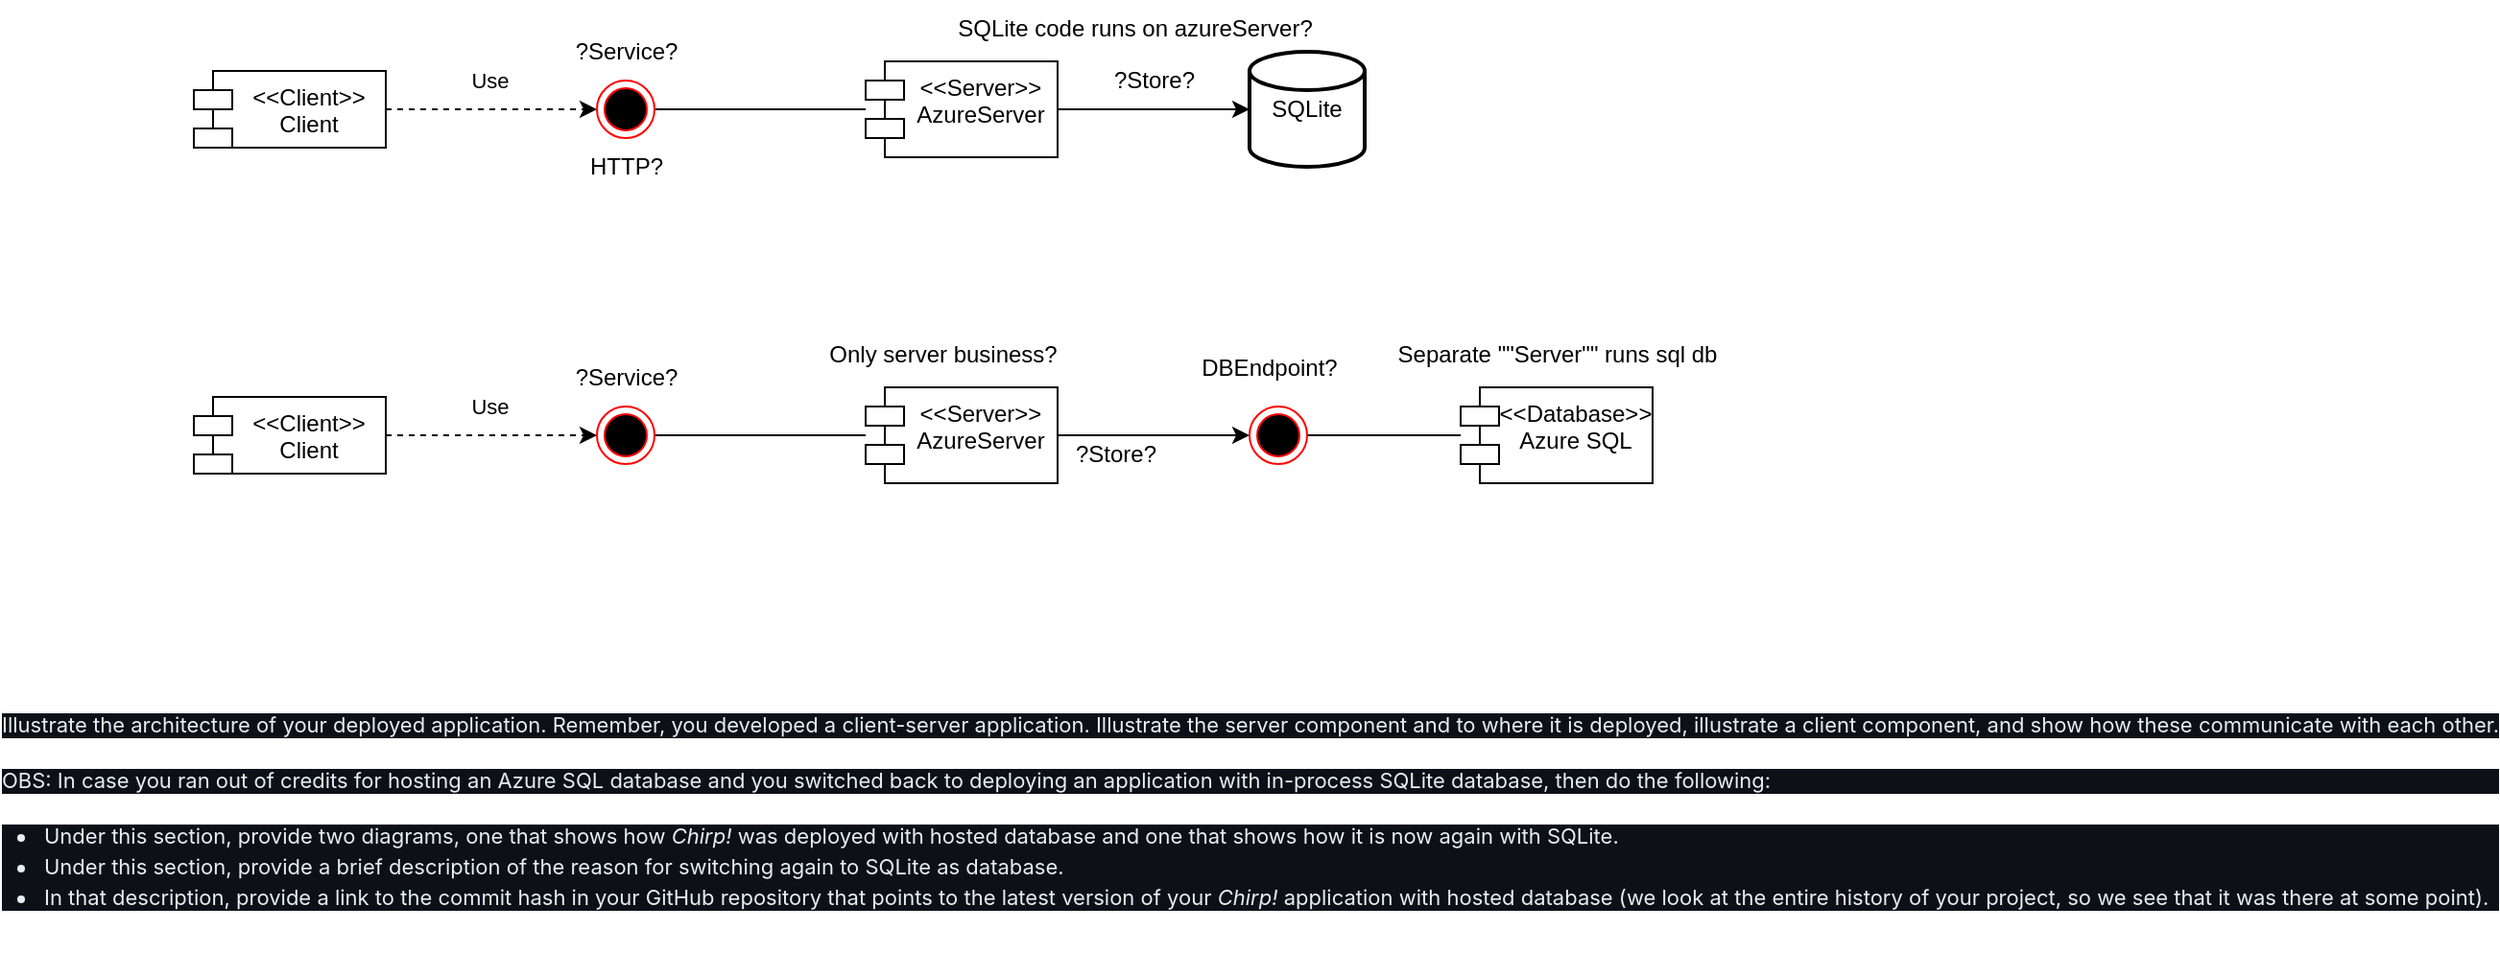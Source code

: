 <mxfile version="22.1.11" type="github">
  <diagram name="Side-1" id="8rPIcWWym98v2iRphj2T">
    <mxGraphModel dx="2049" dy="1103" grid="1" gridSize="10" guides="1" tooltips="1" connect="1" arrows="1" fold="1" page="1" pageScale="1" pageWidth="1169" pageHeight="827" math="0" shadow="0">
      <root>
        <mxCell id="0" />
        <mxCell id="1" parent="0" />
        <mxCell id="IT9XZ9y2QMafSBGKigmm-10" style="edgeStyle=orthogonalEdgeStyle;rounded=0;orthogonalLoop=1;jettySize=auto;html=1;dashed=1;" parent="1" source="IT9XZ9y2QMafSBGKigmm-8" target="IT9XZ9y2QMafSBGKigmm-9" edge="1">
          <mxGeometry relative="1" as="geometry" />
        </mxCell>
        <mxCell id="IT9XZ9y2QMafSBGKigmm-12" value="Use" style="edgeLabel;html=1;align=center;verticalAlign=middle;resizable=0;points=[];" parent="IT9XZ9y2QMafSBGKigmm-10" vertex="1" connectable="0">
          <mxGeometry x="-0.018" y="1" relative="1" as="geometry">
            <mxPoint y="-14" as="offset" />
          </mxGeometry>
        </mxCell>
        <mxCell id="IT9XZ9y2QMafSBGKigmm-8" value="&amp;lt;&amp;lt;Client&amp;gt;&amp;gt;&lt;br&gt;Client" style="shape=module;align=left;spacingLeft=20;align=center;verticalAlign=top;whiteSpace=wrap;html=1;" parent="1" vertex="1">
          <mxGeometry x="70" y="85" width="100" height="40" as="geometry" />
        </mxCell>
        <mxCell id="psXYIKrZSlu_XtemXjqI-2" style="edgeStyle=orthogonalEdgeStyle;rounded=0;orthogonalLoop=1;jettySize=auto;html=1;endArrow=none;endFill=0;" edge="1" parent="1" source="IT9XZ9y2QMafSBGKigmm-9" target="psXYIKrZSlu_XtemXjqI-1">
          <mxGeometry relative="1" as="geometry" />
        </mxCell>
        <mxCell id="IT9XZ9y2QMafSBGKigmm-9" value="" style="ellipse;html=1;shape=endState;fillColor=#000000;strokeColor=#ff0000;" parent="1" vertex="1">
          <mxGeometry x="280" y="90" width="30" height="30" as="geometry" />
        </mxCell>
        <mxCell id="IT9XZ9y2QMafSBGKigmm-15" value="&lt;p style=&quot;box-sizing: border-box; margin-top: 0px; margin-bottom: 16px; color: rgb(230, 237, 243); font-family: -apple-system, BlinkMacSystemFont, &amp;quot;Segoe UI&amp;quot;, &amp;quot;Noto Sans&amp;quot;, Helvetica, Arial, sans-serif, &amp;quot;Apple Color Emoji&amp;quot;, &amp;quot;Segoe UI Emoji&amp;quot;; font-size: 11px; text-align: start; background-color: rgb(13, 17, 23);&quot; dir=&quot;auto&quot;&gt;Illustrate the architecture of your deployed application. Remember, you developed a client-server application. Illustrate the server component and to where it is deployed, illustrate a client component, and show how these communicate with each other.&lt;/p&gt;&lt;p style=&quot;box-sizing: border-box; margin-top: 0px; margin-bottom: 16px; color: rgb(230, 237, 243); font-family: -apple-system, BlinkMacSystemFont, &amp;quot;Segoe UI&amp;quot;, &amp;quot;Noto Sans&amp;quot;, Helvetica, Arial, sans-serif, &amp;quot;Apple Color Emoji&amp;quot;, &amp;quot;Segoe UI Emoji&amp;quot;; font-size: 11px; text-align: start; background-color: rgb(13, 17, 23);&quot; dir=&quot;auto&quot;&gt;OBS: In case you ran out of credits for hosting an Azure SQL database and you switched back to deploying an application with in-process SQLite database, then do the following:&lt;/p&gt;&lt;ul style=&quot;box-sizing: border-box; padding-left: 2em; margin-top: 0px; margin-bottom: 16px; color: rgb(230, 237, 243); font-family: -apple-system, BlinkMacSystemFont, &amp;quot;Segoe UI&amp;quot;, &amp;quot;Noto Sans&amp;quot;, Helvetica, Arial, sans-serif, &amp;quot;Apple Color Emoji&amp;quot;, &amp;quot;Segoe UI Emoji&amp;quot;; font-size: 11px; text-align: start; background-color: rgb(13, 17, 23);&quot; dir=&quot;auto&quot;&gt;&lt;li style=&quot;box-sizing: border-box; font-size: 11px;&quot;&gt;Under this section, provide two diagrams, one that shows how&amp;nbsp;&lt;em style=&quot;box-sizing: border-box; font-size: 11px;&quot;&gt;Chirp!&lt;/em&gt;&amp;nbsp;was deployed with hosted database and one that shows how it is now again with SQLite.&lt;/li&gt;&lt;li style=&quot;box-sizing: border-box; margin-top: 0.25em; font-size: 11px;&quot;&gt;Under this section, provide a brief description of the reason for switching again to SQLite as database.&lt;/li&gt;&lt;li style=&quot;box-sizing: border-box; margin-top: 0.25em; font-size: 11px;&quot;&gt;In that description, provide a link to the commit hash in your GitHub repository that points to the latest version of your&amp;nbsp;&lt;em style=&quot;box-sizing: border-box; font-size: 11px;&quot;&gt;Chirp!&lt;/em&gt;&amp;nbsp;application with hosted database (we look at the entire history of your project, so we see that it was there at some point).&lt;/li&gt;&lt;/ul&gt;" style="text;html=1;align=center;verticalAlign=middle;resizable=0;points=[];autosize=1;strokeColor=none;fillColor=none;fontSize=11;" parent="1" vertex="1">
          <mxGeometry y="414" width="1240" height="130" as="geometry" />
        </mxCell>
        <mxCell id="psXYIKrZSlu_XtemXjqI-5" style="edgeStyle=orthogonalEdgeStyle;rounded=0;orthogonalLoop=1;jettySize=auto;html=1;entryX=0;entryY=0.5;entryDx=0;entryDy=0;entryPerimeter=0;" edge="1" parent="1" source="psXYIKrZSlu_XtemXjqI-1" target="psXYIKrZSlu_XtemXjqI-6">
          <mxGeometry relative="1" as="geometry">
            <mxPoint x="600.0" y="105" as="targetPoint" />
          </mxGeometry>
        </mxCell>
        <mxCell id="psXYIKrZSlu_XtemXjqI-1" value="&amp;lt;&amp;lt;Server&amp;gt;&amp;gt;&lt;br&gt;AzureServer" style="shape=module;align=left;spacingLeft=20;align=center;verticalAlign=top;whiteSpace=wrap;html=1;" vertex="1" parent="1">
          <mxGeometry x="420" y="80" width="100" height="50" as="geometry" />
        </mxCell>
        <mxCell id="psXYIKrZSlu_XtemXjqI-4" value="?Service?" style="text;html=1;align=center;verticalAlign=middle;resizable=0;points=[];autosize=1;strokeColor=none;fillColor=none;" vertex="1" parent="1">
          <mxGeometry x="255" y="60" width="80" height="30" as="geometry" />
        </mxCell>
        <mxCell id="psXYIKrZSlu_XtemXjqI-6" value="SQLite" style="strokeWidth=2;html=1;shape=mxgraph.flowchart.database;whiteSpace=wrap;" vertex="1" parent="1">
          <mxGeometry x="620" y="75" width="60" height="60" as="geometry" />
        </mxCell>
        <mxCell id="psXYIKrZSlu_XtemXjqI-7" value="?Store?" style="text;html=1;align=center;verticalAlign=middle;resizable=0;points=[];autosize=1;strokeColor=none;fillColor=none;" vertex="1" parent="1">
          <mxGeometry x="535" y="75" width="70" height="30" as="geometry" />
        </mxCell>
        <mxCell id="psXYIKrZSlu_XtemXjqI-8" style="edgeStyle=orthogonalEdgeStyle;rounded=0;orthogonalLoop=1;jettySize=auto;html=1;dashed=1;" edge="1" parent="1" source="psXYIKrZSlu_XtemXjqI-10" target="psXYIKrZSlu_XtemXjqI-12">
          <mxGeometry relative="1" as="geometry" />
        </mxCell>
        <mxCell id="psXYIKrZSlu_XtemXjqI-9" value="Use" style="edgeLabel;html=1;align=center;verticalAlign=middle;resizable=0;points=[];" vertex="1" connectable="0" parent="psXYIKrZSlu_XtemXjqI-8">
          <mxGeometry x="-0.018" y="1" relative="1" as="geometry">
            <mxPoint y="-14" as="offset" />
          </mxGeometry>
        </mxCell>
        <mxCell id="psXYIKrZSlu_XtemXjqI-10" value="&amp;lt;&amp;lt;Client&amp;gt;&amp;gt;&lt;br&gt;Client" style="shape=module;align=left;spacingLeft=20;align=center;verticalAlign=top;whiteSpace=wrap;html=1;" vertex="1" parent="1">
          <mxGeometry x="70" y="255" width="100" height="40" as="geometry" />
        </mxCell>
        <mxCell id="psXYIKrZSlu_XtemXjqI-11" style="edgeStyle=orthogonalEdgeStyle;rounded=0;orthogonalLoop=1;jettySize=auto;html=1;endArrow=none;endFill=0;" edge="1" parent="1" source="psXYIKrZSlu_XtemXjqI-12" target="psXYIKrZSlu_XtemXjqI-14">
          <mxGeometry relative="1" as="geometry" />
        </mxCell>
        <mxCell id="psXYIKrZSlu_XtemXjqI-12" value="" style="ellipse;html=1;shape=endState;fillColor=#000000;strokeColor=#ff0000;" vertex="1" parent="1">
          <mxGeometry x="280" y="260" width="30" height="30" as="geometry" />
        </mxCell>
        <mxCell id="psXYIKrZSlu_XtemXjqI-13" style="edgeStyle=orthogonalEdgeStyle;rounded=0;orthogonalLoop=1;jettySize=auto;html=1;entryX=0;entryY=0.5;entryDx=0;entryDy=0;entryPerimeter=0;" edge="1" parent="1" source="psXYIKrZSlu_XtemXjqI-14">
          <mxGeometry relative="1" as="geometry">
            <mxPoint x="620.0" y="275.0" as="targetPoint" />
          </mxGeometry>
        </mxCell>
        <mxCell id="psXYIKrZSlu_XtemXjqI-14" value="&amp;lt;&amp;lt;Server&amp;gt;&amp;gt;&lt;br&gt;AzureServer" style="shape=module;align=left;spacingLeft=20;align=center;verticalAlign=top;whiteSpace=wrap;html=1;" vertex="1" parent="1">
          <mxGeometry x="420" y="250" width="100" height="50" as="geometry" />
        </mxCell>
        <mxCell id="psXYIKrZSlu_XtemXjqI-15" value="?Service?" style="text;html=1;align=center;verticalAlign=middle;resizable=0;points=[];autosize=1;strokeColor=none;fillColor=none;" vertex="1" parent="1">
          <mxGeometry x="255" y="230" width="80" height="30" as="geometry" />
        </mxCell>
        <mxCell id="psXYIKrZSlu_XtemXjqI-17" value="?Store?" style="text;html=1;align=center;verticalAlign=middle;resizable=0;points=[];autosize=1;strokeColor=none;fillColor=none;" vertex="1" parent="1">
          <mxGeometry x="515" y="270" width="70" height="30" as="geometry" />
        </mxCell>
        <mxCell id="psXYIKrZSlu_XtemXjqI-18" value="HTTP?" style="text;html=1;align=center;verticalAlign=middle;resizable=0;points=[];autosize=1;strokeColor=none;fillColor=none;" vertex="1" parent="1">
          <mxGeometry x="265" y="120" width="60" height="30" as="geometry" />
        </mxCell>
        <mxCell id="psXYIKrZSlu_XtemXjqI-19" value="&amp;lt;&amp;lt;Database&amp;gt;&amp;gt;&lt;br&gt;Azure SQL&lt;br&gt;" style="shape=module;align=left;spacingLeft=20;align=center;verticalAlign=top;whiteSpace=wrap;html=1;" vertex="1" parent="1">
          <mxGeometry x="730" y="250" width="100" height="50" as="geometry" />
        </mxCell>
        <mxCell id="psXYIKrZSlu_XtemXjqI-21" style="edgeStyle=orthogonalEdgeStyle;rounded=0;orthogonalLoop=1;jettySize=auto;html=1;endArrow=none;endFill=0;" edge="1" parent="1" source="psXYIKrZSlu_XtemXjqI-20" target="psXYIKrZSlu_XtemXjqI-19">
          <mxGeometry relative="1" as="geometry" />
        </mxCell>
        <mxCell id="psXYIKrZSlu_XtemXjqI-20" value="" style="ellipse;html=1;shape=endState;fillColor=#000000;strokeColor=#ff0000;" vertex="1" parent="1">
          <mxGeometry x="620" y="260" width="30" height="30" as="geometry" />
        </mxCell>
        <mxCell id="psXYIKrZSlu_XtemXjqI-22" value="DBEndpoint?" style="text;html=1;align=center;verticalAlign=middle;resizable=0;points=[];autosize=1;strokeColor=none;fillColor=none;" vertex="1" parent="1">
          <mxGeometry x="585" y="225" width="90" height="30" as="geometry" />
        </mxCell>
        <mxCell id="psXYIKrZSlu_XtemXjqI-23" value="SQLite code runs on azureServer?" style="text;html=1;align=center;verticalAlign=middle;resizable=0;points=[];autosize=1;strokeColor=none;fillColor=none;" vertex="1" parent="1">
          <mxGeometry x="455" y="48" width="210" height="30" as="geometry" />
        </mxCell>
        <mxCell id="psXYIKrZSlu_XtemXjqI-24" value="Separate &quot;&quot;Server&quot;&quot; runs sql db" style="text;html=1;align=center;verticalAlign=middle;resizable=0;points=[];autosize=1;strokeColor=none;fillColor=none;" vertex="1" parent="1">
          <mxGeometry x="685" y="218" width="190" height="30" as="geometry" />
        </mxCell>
        <mxCell id="psXYIKrZSlu_XtemXjqI-25" value="Only server business?" style="text;html=1;align=center;verticalAlign=middle;resizable=0;points=[];autosize=1;strokeColor=none;fillColor=none;" vertex="1" parent="1">
          <mxGeometry x="390" y="218" width="140" height="30" as="geometry" />
        </mxCell>
      </root>
    </mxGraphModel>
  </diagram>
</mxfile>
